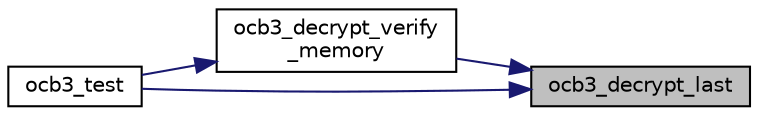 digraph "ocb3_decrypt_last"
{
 // LATEX_PDF_SIZE
  edge [fontname="Helvetica",fontsize="10",labelfontname="Helvetica",labelfontsize="10"];
  node [fontname="Helvetica",fontsize="10",shape=record];
  rankdir="RL";
  Node6 [label="ocb3_decrypt_last",height=0.2,width=0.4,color="black", fillcolor="grey75", style="filled", fontcolor="black",tooltip="Finish an OCB (decryption) stream."];
  Node6 -> Node7 [dir="back",color="midnightblue",fontsize="10",style="solid",fontname="Helvetica"];
  Node7 [label="ocb3_decrypt_verify\l_memory",height=0.2,width=0.4,color="black", fillcolor="white", style="filled",URL="$ocb3__decrypt__verify__memory_8c.html#aaa794cde472d6ae35c5d0cf68842860d",tooltip="Decrypt and compare the tag with OCB."];
  Node7 -> Node8 [dir="back",color="midnightblue",fontsize="10",style="solid",fontname="Helvetica"];
  Node8 [label="ocb3_test",height=0.2,width=0.4,color="black", fillcolor="white", style="filled",URL="$ocb3__test_8c.html#afafd01785264b534d0ef8efb9fe530ef",tooltip="Test the OCB protocol."];
  Node6 -> Node8 [dir="back",color="midnightblue",fontsize="10",style="solid",fontname="Helvetica"];
}
